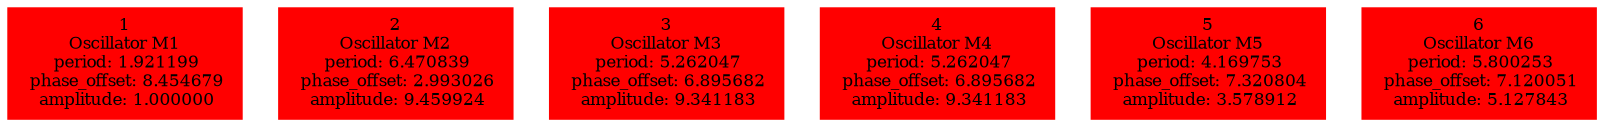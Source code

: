  digraph g{ forcelabels=true;
1 [label=<1<BR />Oscillator M1<BR /> period: 1.921199<BR /> phase_offset: 8.454679<BR /> amplitude: 1.000000>, shape=box,color=red,style=filled,fontsize=8];2 [label=<2<BR />Oscillator M2<BR /> period: 6.470839<BR /> phase_offset: 2.993026<BR /> amplitude: 9.459924>, shape=box,color=red,style=filled,fontsize=8];3 [label=<3<BR />Oscillator M3<BR /> period: 5.262047<BR /> phase_offset: 6.895682<BR /> amplitude: 9.341183>, shape=box,color=red,style=filled,fontsize=8];4 [label=<4<BR />Oscillator M4<BR /> period: 5.262047<BR /> phase_offset: 6.895682<BR /> amplitude: 9.341183>, shape=box,color=red,style=filled,fontsize=8];5 [label=<5<BR />Oscillator M5<BR /> period: 4.169753<BR /> phase_offset: 7.320804<BR /> amplitude: 3.578912>, shape=box,color=red,style=filled,fontsize=8];6 [label=<6<BR />Oscillator M6<BR /> period: 5.800253<BR /> phase_offset: 7.120051<BR /> amplitude: 5.127843>, shape=box,color=red,style=filled,fontsize=8]; }
